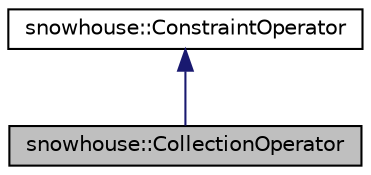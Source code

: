 digraph "snowhouse::CollectionOperator"
{
 // INTERACTIVE_SVG=YES
  edge [fontname="Helvetica",fontsize="10",labelfontname="Helvetica",labelfontsize="10"];
  node [fontname="Helvetica",fontsize="10",shape=record];
  Node7 [label="snowhouse::CollectionOperator",height=0.2,width=0.4,color="black", fillcolor="grey75", style="filled", fontcolor="black"];
  Node8 -> Node7 [dir="back",color="midnightblue",fontsize="10",style="solid",fontname="Helvetica"];
  Node8 [label="snowhouse::ConstraintOperator",height=0.2,width=0.4,color="black", fillcolor="white", style="filled",URL="$structsnowhouse_1_1ConstraintOperator.html"];
}
